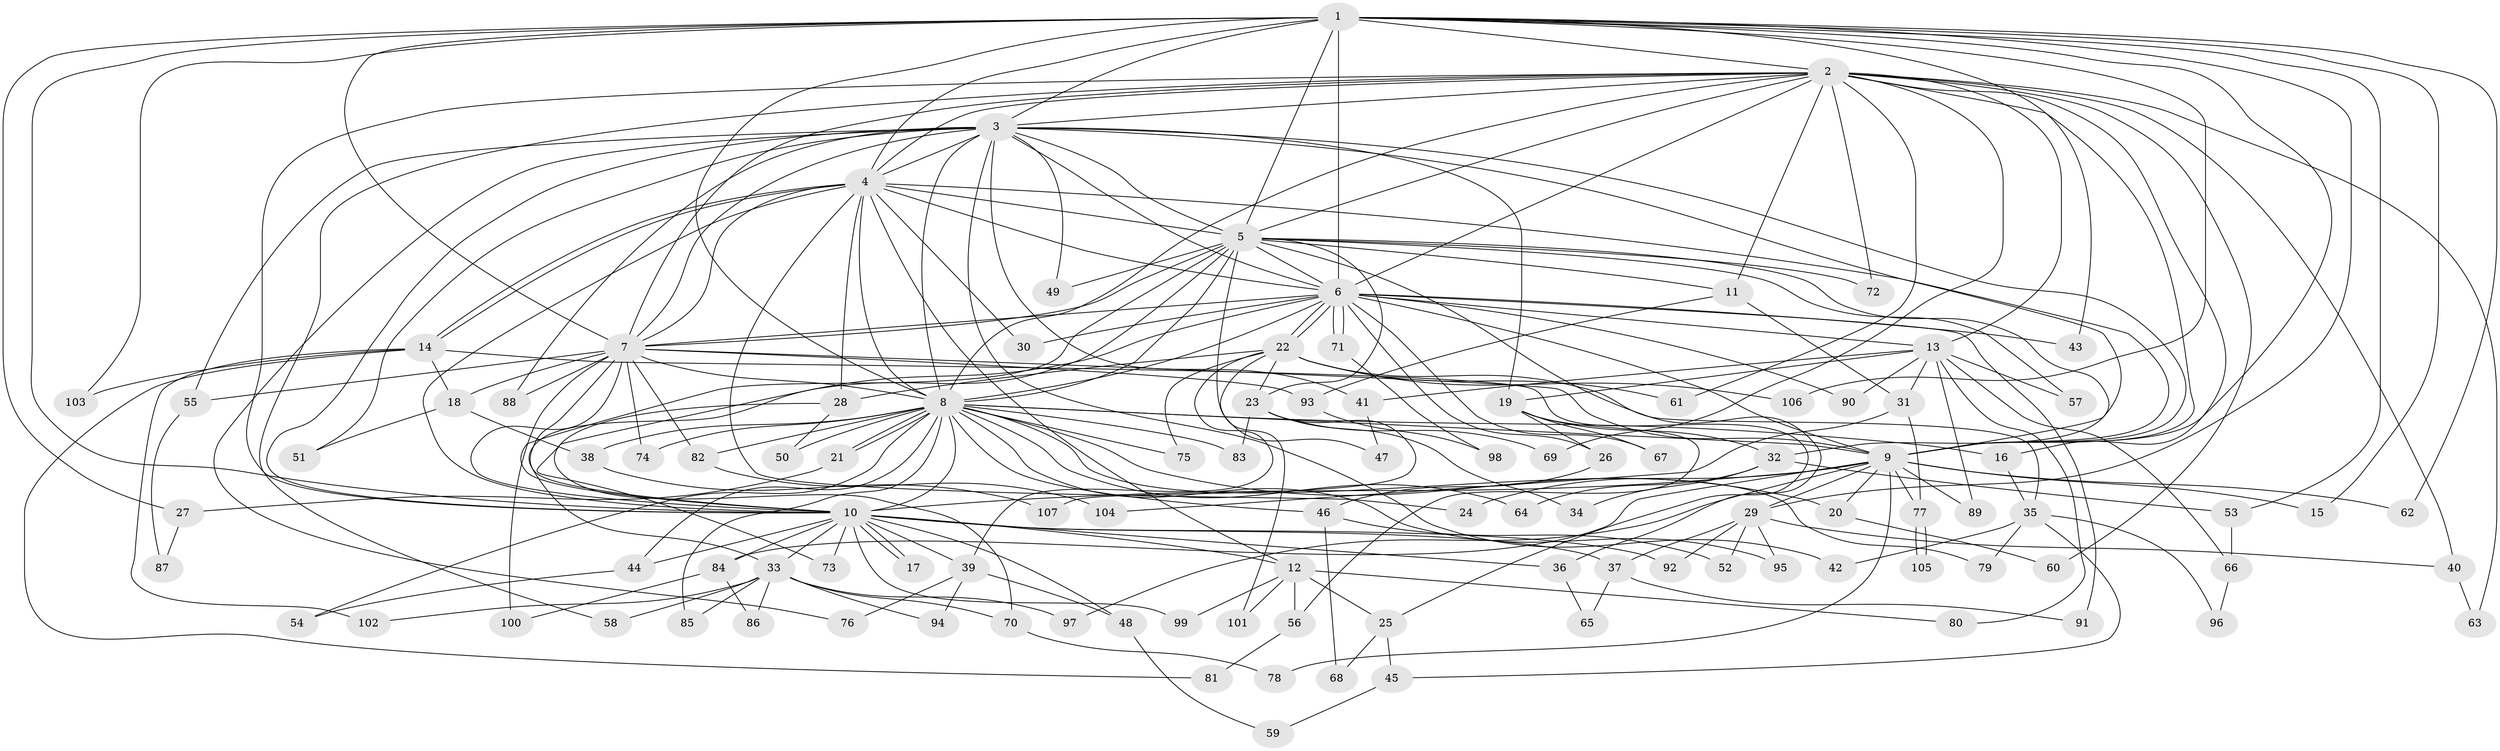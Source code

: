 // coarse degree distribution, {15: 0.024691358024691357, 18: 0.012345679012345678, 20: 0.012345679012345678, 24: 0.012345679012345678, 16: 0.024691358024691357, 25: 0.024691358024691357, 4: 0.04938271604938271, 6: 0.037037037037037035, 11: 0.012345679012345678, 9: 0.024691358024691357, 2: 0.5061728395061729, 3: 0.18518518518518517, 1: 0.012345679012345678, 5: 0.04938271604938271, 7: 0.012345679012345678}
// Generated by graph-tools (version 1.1) at 2025/41/03/06/25 10:41:42]
// undirected, 107 vertices, 239 edges
graph export_dot {
graph [start="1"]
  node [color=gray90,style=filled];
  1;
  2;
  3;
  4;
  5;
  6;
  7;
  8;
  9;
  10;
  11;
  12;
  13;
  14;
  15;
  16;
  17;
  18;
  19;
  20;
  21;
  22;
  23;
  24;
  25;
  26;
  27;
  28;
  29;
  30;
  31;
  32;
  33;
  34;
  35;
  36;
  37;
  38;
  39;
  40;
  41;
  42;
  43;
  44;
  45;
  46;
  47;
  48;
  49;
  50;
  51;
  52;
  53;
  54;
  55;
  56;
  57;
  58;
  59;
  60;
  61;
  62;
  63;
  64;
  65;
  66;
  67;
  68;
  69;
  70;
  71;
  72;
  73;
  74;
  75;
  76;
  77;
  78;
  79;
  80;
  81;
  82;
  83;
  84;
  85;
  86;
  87;
  88;
  89;
  90;
  91;
  92;
  93;
  94;
  95;
  96;
  97;
  98;
  99;
  100;
  101;
  102;
  103;
  104;
  105;
  106;
  107;
  1 -- 2;
  1 -- 3;
  1 -- 4;
  1 -- 5;
  1 -- 6;
  1 -- 7;
  1 -- 8;
  1 -- 9;
  1 -- 10;
  1 -- 15;
  1 -- 27;
  1 -- 29;
  1 -- 43;
  1 -- 53;
  1 -- 62;
  1 -- 103;
  1 -- 106;
  2 -- 3;
  2 -- 4;
  2 -- 5;
  2 -- 6;
  2 -- 7;
  2 -- 8;
  2 -- 9;
  2 -- 10;
  2 -- 11;
  2 -- 13;
  2 -- 16;
  2 -- 40;
  2 -- 58;
  2 -- 60;
  2 -- 61;
  2 -- 63;
  2 -- 69;
  2 -- 72;
  3 -- 4;
  3 -- 5;
  3 -- 6;
  3 -- 7;
  3 -- 8;
  3 -- 9;
  3 -- 10;
  3 -- 19;
  3 -- 32;
  3 -- 41;
  3 -- 42;
  3 -- 49;
  3 -- 51;
  3 -- 55;
  3 -- 76;
  3 -- 88;
  4 -- 5;
  4 -- 6;
  4 -- 7;
  4 -- 8;
  4 -- 9;
  4 -- 10;
  4 -- 12;
  4 -- 14;
  4 -- 14;
  4 -- 24;
  4 -- 28;
  4 -- 30;
  5 -- 6;
  5 -- 7;
  5 -- 8;
  5 -- 9;
  5 -- 10;
  5 -- 11;
  5 -- 23;
  5 -- 36;
  5 -- 47;
  5 -- 49;
  5 -- 57;
  5 -- 70;
  5 -- 72;
  6 -- 7;
  6 -- 8;
  6 -- 9;
  6 -- 10;
  6 -- 13;
  6 -- 22;
  6 -- 22;
  6 -- 26;
  6 -- 30;
  6 -- 43;
  6 -- 67;
  6 -- 71;
  6 -- 71;
  6 -- 90;
  6 -- 91;
  7 -- 8;
  7 -- 9;
  7 -- 10;
  7 -- 18;
  7 -- 33;
  7 -- 55;
  7 -- 74;
  7 -- 82;
  7 -- 88;
  7 -- 93;
  7 -- 100;
  8 -- 9;
  8 -- 10;
  8 -- 16;
  8 -- 20;
  8 -- 21;
  8 -- 21;
  8 -- 38;
  8 -- 44;
  8 -- 46;
  8 -- 50;
  8 -- 54;
  8 -- 64;
  8 -- 74;
  8 -- 75;
  8 -- 79;
  8 -- 82;
  8 -- 83;
  8 -- 85;
  8 -- 95;
  9 -- 10;
  9 -- 15;
  9 -- 20;
  9 -- 24;
  9 -- 29;
  9 -- 62;
  9 -- 77;
  9 -- 78;
  9 -- 84;
  9 -- 89;
  9 -- 97;
  10 -- 12;
  10 -- 17;
  10 -- 17;
  10 -- 33;
  10 -- 36;
  10 -- 37;
  10 -- 39;
  10 -- 44;
  10 -- 48;
  10 -- 73;
  10 -- 84;
  10 -- 92;
  10 -- 99;
  11 -- 31;
  11 -- 93;
  12 -- 25;
  12 -- 56;
  12 -- 80;
  12 -- 99;
  12 -- 101;
  13 -- 19;
  13 -- 31;
  13 -- 41;
  13 -- 57;
  13 -- 66;
  13 -- 80;
  13 -- 89;
  13 -- 90;
  14 -- 18;
  14 -- 25;
  14 -- 81;
  14 -- 102;
  14 -- 103;
  16 -- 35;
  18 -- 38;
  18 -- 51;
  19 -- 26;
  19 -- 32;
  19 -- 56;
  19 -- 67;
  20 -- 60;
  21 -- 27;
  22 -- 23;
  22 -- 28;
  22 -- 35;
  22 -- 39;
  22 -- 61;
  22 -- 75;
  22 -- 101;
  22 -- 106;
  23 -- 34;
  23 -- 69;
  23 -- 83;
  23 -- 107;
  25 -- 45;
  25 -- 68;
  26 -- 46;
  27 -- 87;
  28 -- 50;
  28 -- 73;
  29 -- 37;
  29 -- 40;
  29 -- 52;
  29 -- 92;
  29 -- 95;
  31 -- 77;
  31 -- 104;
  32 -- 34;
  32 -- 53;
  32 -- 64;
  33 -- 58;
  33 -- 70;
  33 -- 85;
  33 -- 86;
  33 -- 94;
  33 -- 97;
  33 -- 102;
  35 -- 42;
  35 -- 45;
  35 -- 79;
  35 -- 96;
  36 -- 65;
  37 -- 65;
  37 -- 91;
  38 -- 107;
  39 -- 48;
  39 -- 76;
  39 -- 94;
  40 -- 63;
  41 -- 47;
  44 -- 54;
  45 -- 59;
  46 -- 52;
  46 -- 68;
  48 -- 59;
  53 -- 66;
  55 -- 87;
  56 -- 81;
  66 -- 96;
  70 -- 78;
  71 -- 98;
  77 -- 105;
  77 -- 105;
  82 -- 104;
  84 -- 86;
  84 -- 100;
  93 -- 98;
}
